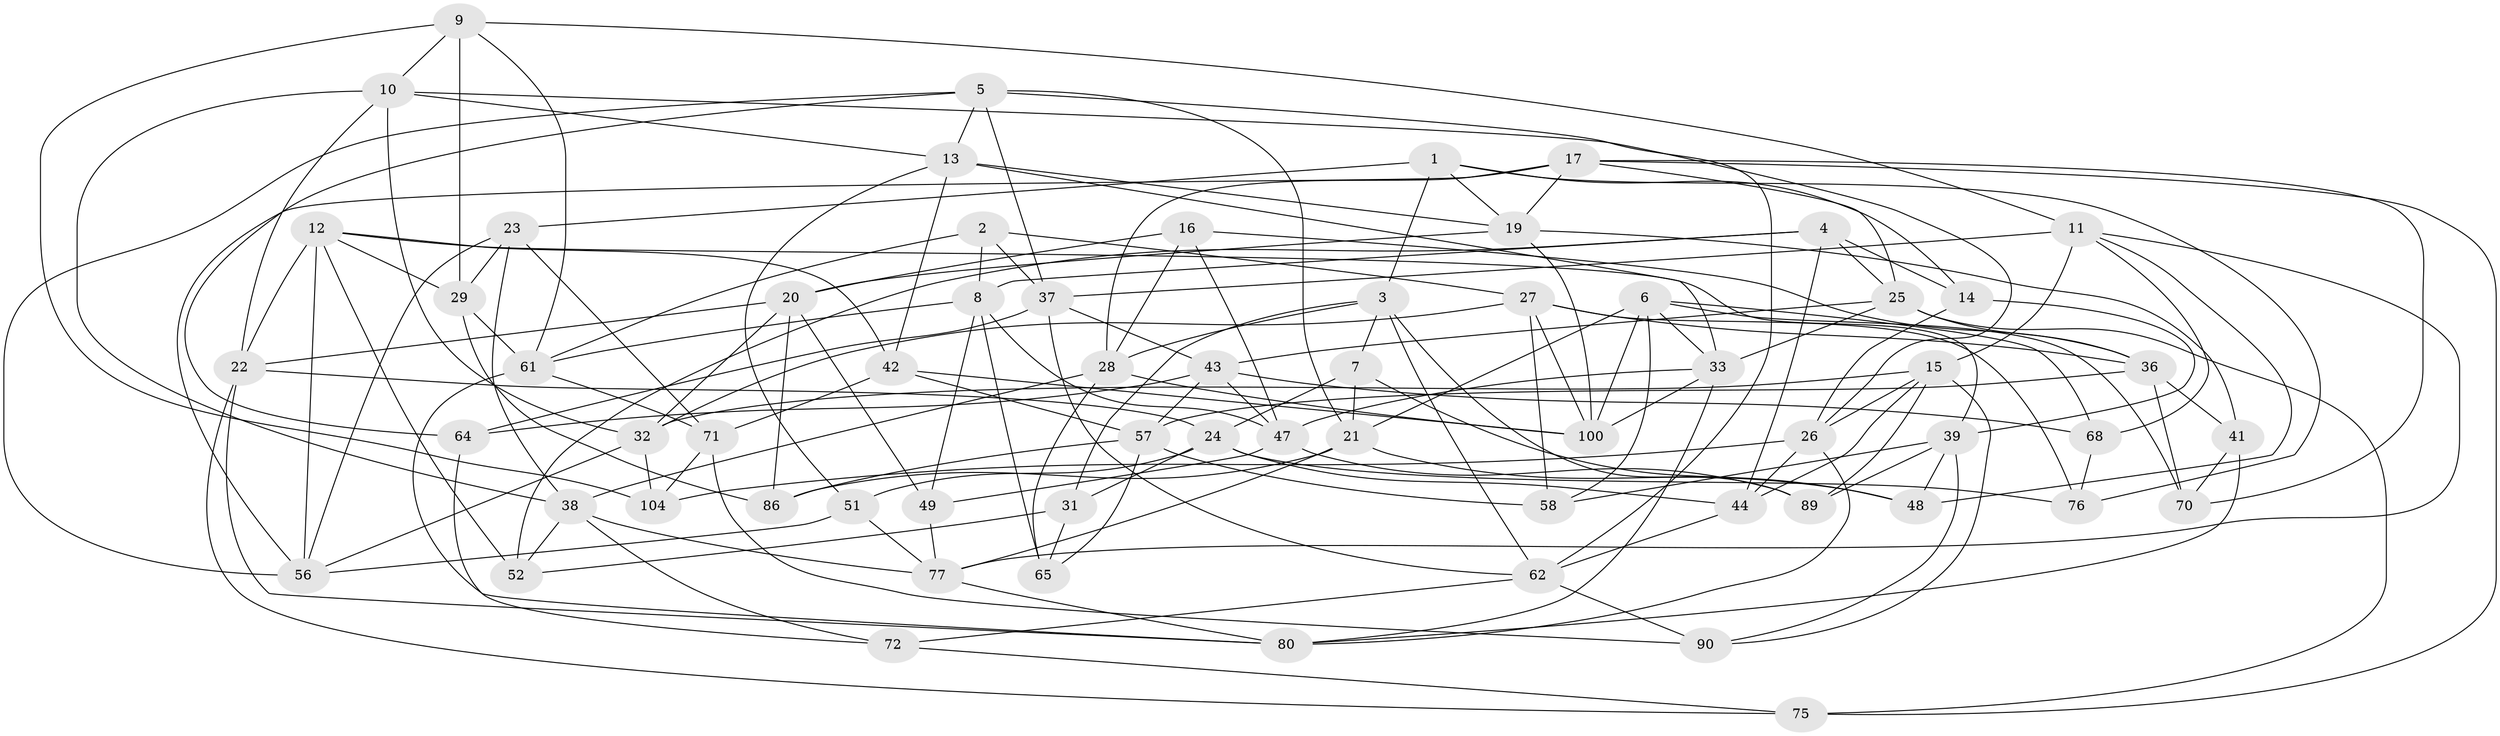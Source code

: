 // Generated by graph-tools (version 1.1) at 2025/24/03/03/25 07:24:24]
// undirected, 64 vertices, 166 edges
graph export_dot {
graph [start="1"]
  node [color=gray90,style=filled];
  1 [super="+78"];
  2;
  3 [super="+94"];
  4 [super="+84"];
  5 [super="+35"];
  6 [super="+81"];
  7;
  8 [super="+18"];
  9 [super="+97"];
  10 [super="+67"];
  11 [super="+45"];
  12 [super="+92"];
  13 [super="+103"];
  14;
  15 [super="+66"];
  16;
  17 [super="+46"];
  19 [super="+79"];
  20 [super="+53"];
  21 [super="+99"];
  22 [super="+34"];
  23 [super="+50"];
  24 [super="+30"];
  25 [super="+91"];
  26 [super="+63"];
  27 [super="+54"];
  28 [super="+105"];
  29 [super="+69"];
  31;
  32 [super="+40"];
  33 [super="+55"];
  36 [super="+93"];
  37 [super="+59"];
  38 [super="+96"];
  39 [super="+74"];
  41;
  42 [super="+87"];
  43 [super="+82"];
  44 [super="+60"];
  47 [super="+85"];
  48;
  49;
  51;
  52;
  56 [super="+98"];
  57 [super="+73"];
  58;
  61 [super="+106"];
  62 [super="+88"];
  64;
  65;
  68;
  70;
  71 [super="+95"];
  72;
  75;
  76;
  77 [super="+102"];
  80 [super="+83"];
  86;
  89;
  90;
  100 [super="+101"];
  104;
  1 -- 14;
  1 -- 23 [weight=2];
  1 -- 3;
  1 -- 76;
  1 -- 19;
  2 -- 8;
  2 -- 37;
  2 -- 61;
  2 -- 27;
  3 -- 7;
  3 -- 89;
  3 -- 62;
  3 -- 31;
  3 -- 28;
  4 -- 44 [weight=2];
  4 -- 52;
  4 -- 14;
  4 -- 8;
  4 -- 25;
  5 -- 13;
  5 -- 56;
  5 -- 64;
  5 -- 21;
  5 -- 62;
  5 -- 37;
  6 -- 100;
  6 -- 68;
  6 -- 33;
  6 -- 58;
  6 -- 70;
  6 -- 21;
  7 -- 48;
  7 -- 24;
  7 -- 21;
  8 -- 65;
  8 -- 61;
  8 -- 49;
  8 -- 47;
  9 -- 29 [weight=2];
  9 -- 104;
  9 -- 10;
  9 -- 61;
  9 -- 11;
  10 -- 13;
  10 -- 26;
  10 -- 22;
  10 -- 32;
  10 -- 38;
  11 -- 37;
  11 -- 77;
  11 -- 48;
  11 -- 68;
  11 -- 15;
  12 -- 22;
  12 -- 56;
  12 -- 29;
  12 -- 52;
  12 -- 39;
  12 -- 42;
  13 -- 42;
  13 -- 19;
  13 -- 33;
  13 -- 51;
  14 -- 39;
  14 -- 26;
  15 -- 89;
  15 -- 32;
  15 -- 26;
  15 -- 44;
  15 -- 90;
  16 -- 47;
  16 -- 28;
  16 -- 20;
  16 -- 36;
  17 -- 19;
  17 -- 25;
  17 -- 56;
  17 -- 75;
  17 -- 70;
  17 -- 28;
  19 -- 20;
  19 -- 41;
  19 -- 100;
  20 -- 32;
  20 -- 22;
  20 -- 86;
  20 -- 49;
  21 -- 77;
  21 -- 48;
  21 -- 86;
  22 -- 75;
  22 -- 80;
  22 -- 24;
  23 -- 38;
  23 -- 29;
  23 -- 56;
  23 -- 71;
  24 -- 51;
  24 -- 76;
  24 -- 44;
  24 -- 31;
  25 -- 75;
  25 -- 43;
  25 -- 33;
  25 -- 36;
  26 -- 104;
  26 -- 44;
  26 -- 80;
  27 -- 58;
  27 -- 36;
  27 -- 76;
  27 -- 32;
  27 -- 100;
  28 -- 65;
  28 -- 100;
  28 -- 38;
  29 -- 61;
  29 -- 86;
  31 -- 52;
  31 -- 65;
  32 -- 104;
  32 -- 56;
  33 -- 80;
  33 -- 47;
  33 -- 100;
  36 -- 41;
  36 -- 70;
  36 -- 57;
  37 -- 62;
  37 -- 64;
  37 -- 43;
  38 -- 52;
  38 -- 77;
  38 -- 72;
  39 -- 48;
  39 -- 90;
  39 -- 89;
  39 -- 58;
  41 -- 80;
  41 -- 70;
  42 -- 57;
  42 -- 71 [weight=2];
  42 -- 100;
  43 -- 64;
  43 -- 68;
  43 -- 47;
  43 -- 57;
  44 -- 62;
  47 -- 49;
  47 -- 89;
  49 -- 77;
  51 -- 56;
  51 -- 77;
  57 -- 58;
  57 -- 65;
  57 -- 86;
  61 -- 80;
  61 -- 71;
  62 -- 72;
  62 -- 90;
  64 -- 72;
  68 -- 76;
  71 -- 90;
  71 -- 104;
  72 -- 75;
  77 -- 80;
}
